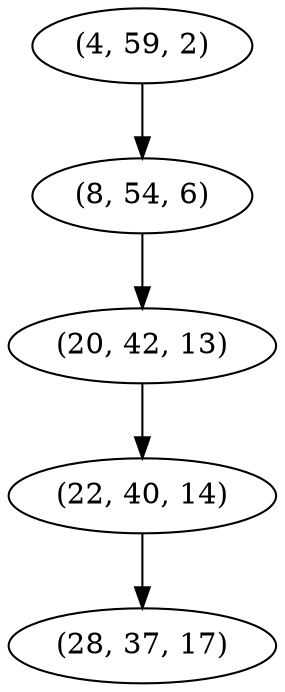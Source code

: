 digraph tree {
    "(4, 59, 2)";
    "(8, 54, 6)";
    "(20, 42, 13)";
    "(22, 40, 14)";
    "(28, 37, 17)";
    "(4, 59, 2)" -> "(8, 54, 6)";
    "(8, 54, 6)" -> "(20, 42, 13)";
    "(20, 42, 13)" -> "(22, 40, 14)";
    "(22, 40, 14)" -> "(28, 37, 17)";
}
